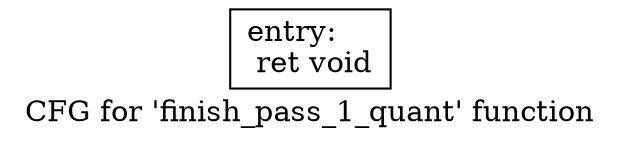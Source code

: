 digraph "CFG for 'finish_pass_1_quant' function" {
	label="CFG for 'finish_pass_1_quant' function";

	Node0x6a479f0 [shape=record,label="{entry:\l  ret void\l}"];
}
